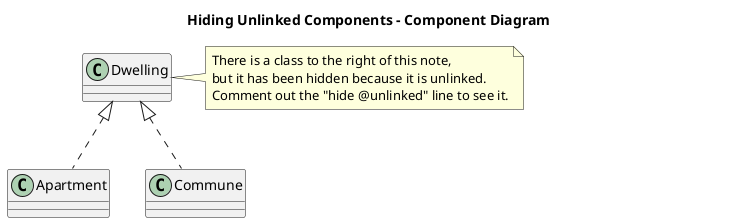 @startuml Hiding_Unlinked_Classes

title Hiding Unlinked Components - Component Diagram

class Dwelling
class Apartment
class Commune
class "Elephants and Bananas" as E

Dwelling <|.. Apartment
Dwelling <|.. Commune

note right of Dwelling
	There is a class to the right of this note, 
	but it has been hidden because it is unlinked. 
	Comment out the "hide @unlinked" line to see it.
end note

hide @unlinked

'You can also use "remove @unlinked" to remove any elements and their spacing to clean up a diagram



@enduml